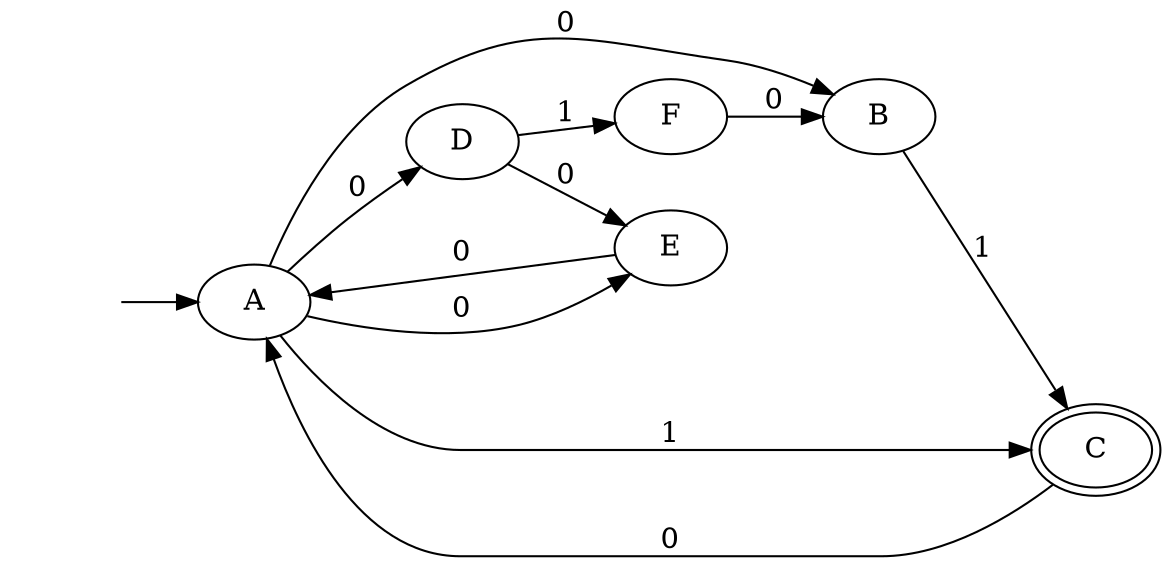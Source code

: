 digraph exampleEpsilonNFA {
  rankdir=LR;
  S [label="",style=invis]
  S -> A;
  A -> B [label="0"];
  A -> D [label="0"];
  A -> E [label="0"];
  A -> C [label="1"];
  B -> C [label="1"];
  D -> E [label="0"];
  D -> F [label="1"];
  E -> A [label="0"];
  C -> A [label="0"];
  F -> B [label="0"];
  C [peripheries=2]
}
